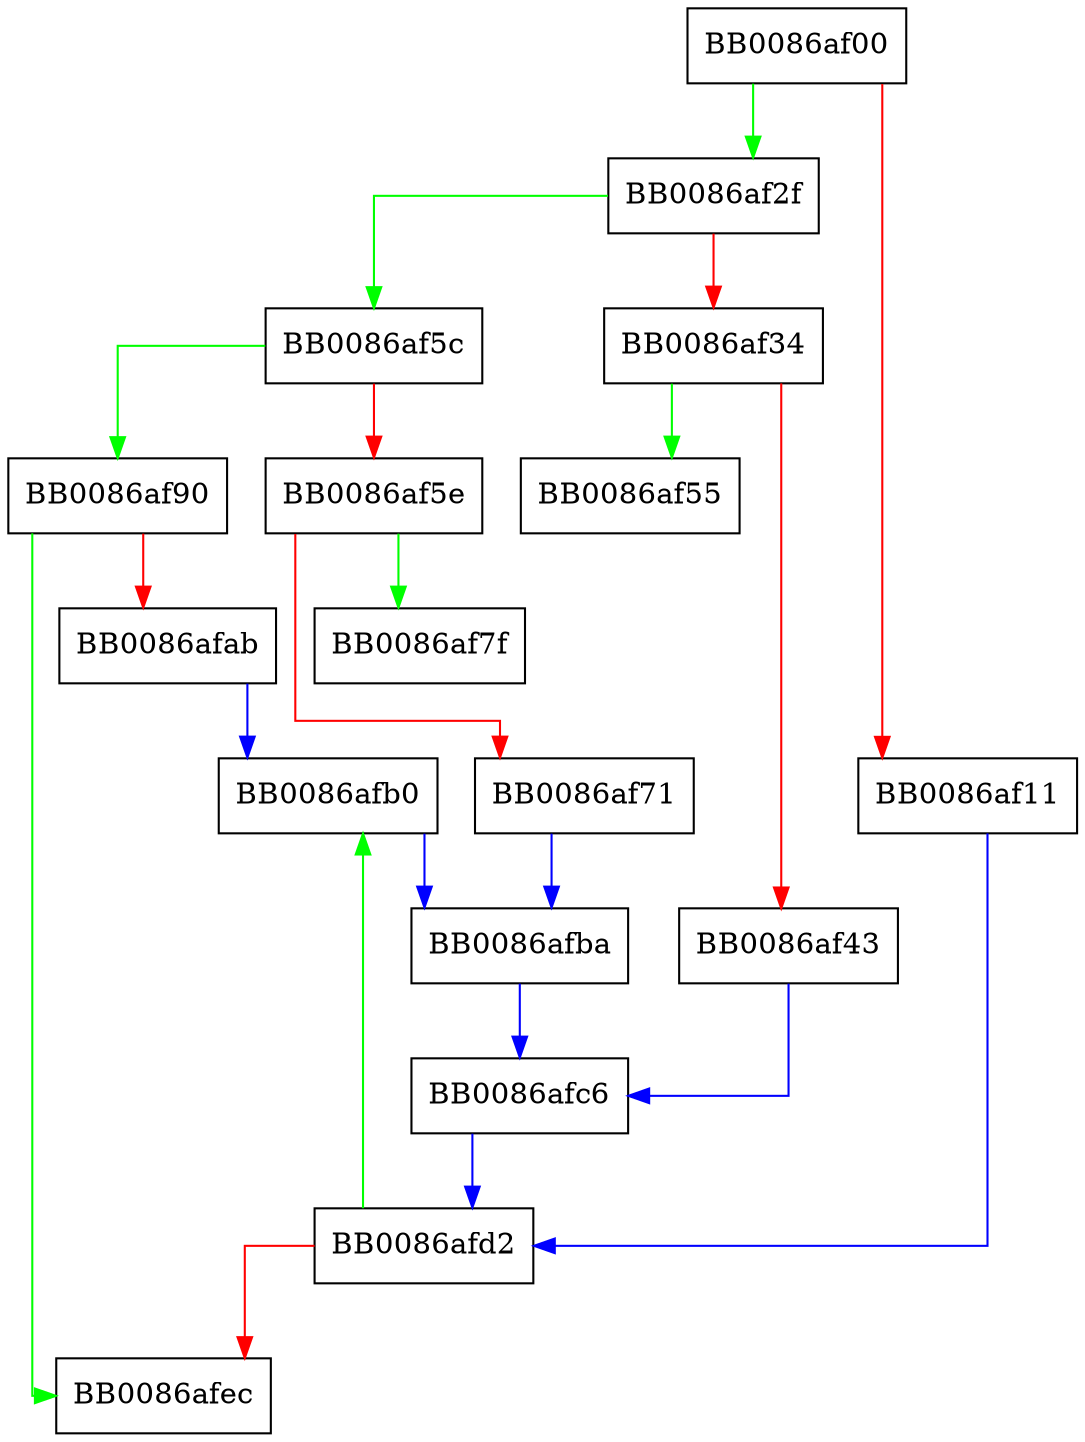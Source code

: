 digraph __mpn_lshift {
  node [shape="box"];
  graph [splines=ortho];
  BB0086af00 -> BB0086af2f [color="green"];
  BB0086af00 -> BB0086af11 [color="red"];
  BB0086af11 -> BB0086afd2 [color="blue"];
  BB0086af2f -> BB0086af5c [color="green"];
  BB0086af2f -> BB0086af34 [color="red"];
  BB0086af34 -> BB0086af55 [color="green"];
  BB0086af34 -> BB0086af43 [color="red"];
  BB0086af43 -> BB0086afc6 [color="blue"];
  BB0086af5c -> BB0086af90 [color="green"];
  BB0086af5c -> BB0086af5e [color="red"];
  BB0086af5e -> BB0086af7f [color="green"];
  BB0086af5e -> BB0086af71 [color="red"];
  BB0086af71 -> BB0086afba [color="blue"];
  BB0086af90 -> BB0086afec [color="green"];
  BB0086af90 -> BB0086afab [color="red"];
  BB0086afab -> BB0086afb0 [color="blue"];
  BB0086afb0 -> BB0086afba [color="blue"];
  BB0086afba -> BB0086afc6 [color="blue"];
  BB0086afc6 -> BB0086afd2 [color="blue"];
  BB0086afd2 -> BB0086afb0 [color="green"];
  BB0086afd2 -> BB0086afec [color="red"];
}
